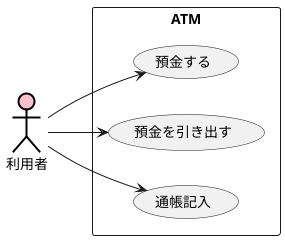 @startuml 例題1
left to right direction
actor 利用者 #Pink;line:black;line.bold;
rectangle ATM {
usecase 預金する
usecase 預金を引き出す
usecase 通帳記入
}
利用者 --> 預金する
利用者 --> 預金を引き出す
通帳記入 <-- 利用者
@enduml